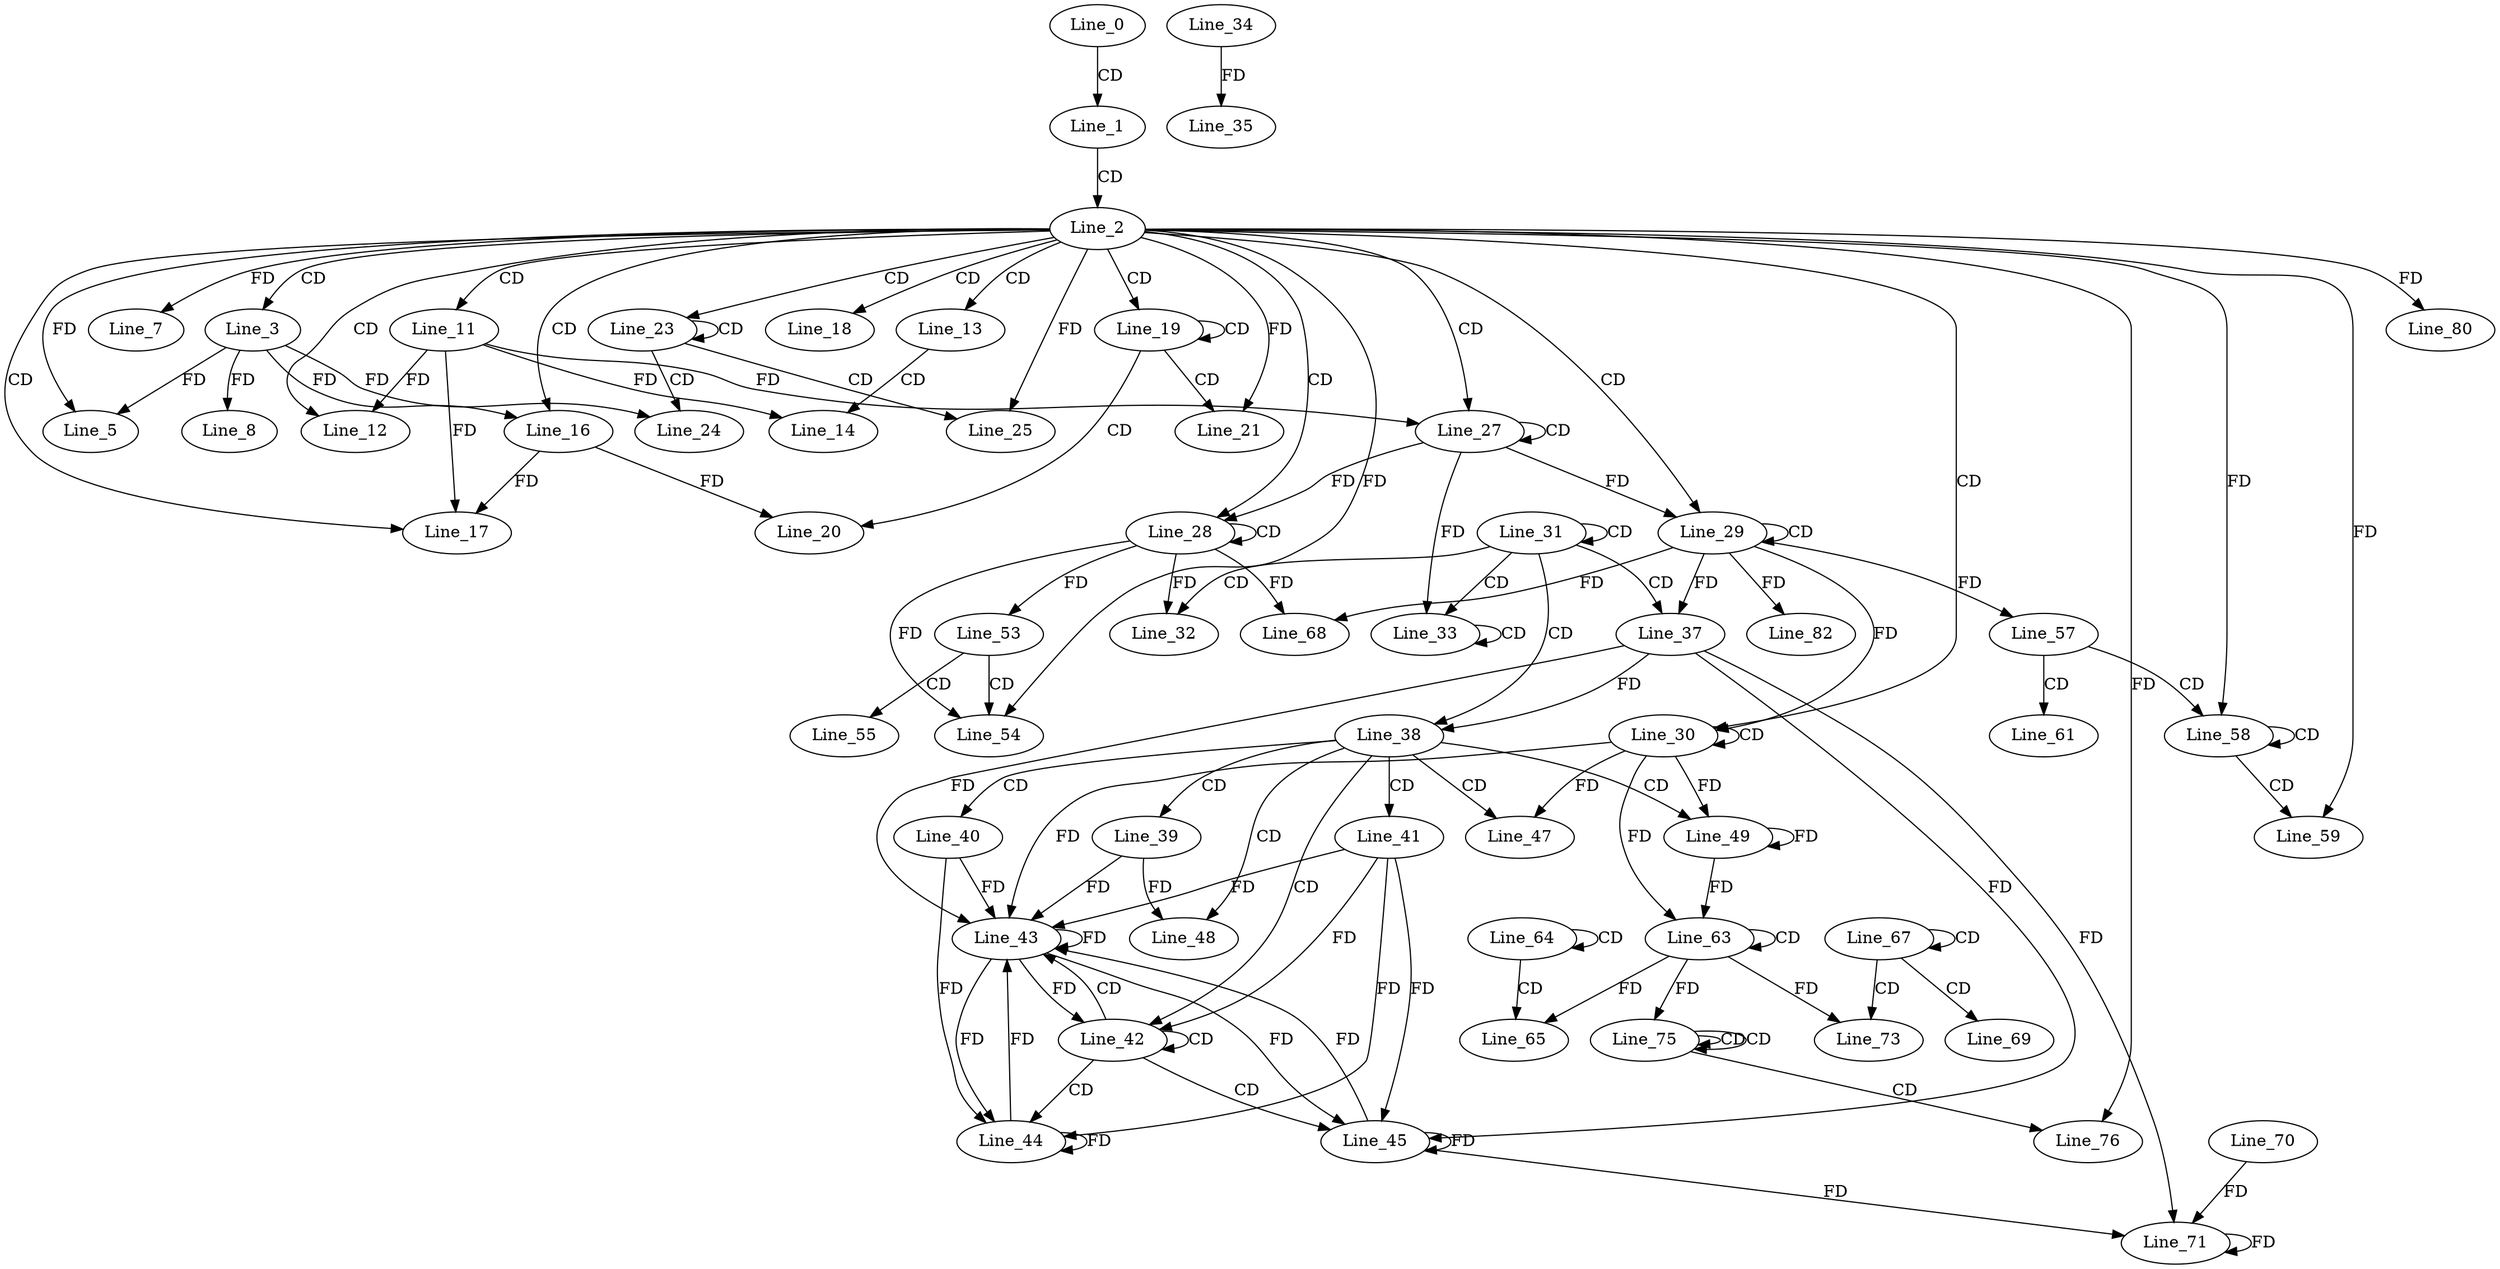 digraph G {
  Line_0;
  Line_1;
  Line_2;
  Line_3;
  Line_5;
  Line_7;
  Line_7;
  Line_8;
  Line_11;
  Line_12;
  Line_13;
  Line_14;
  Line_16;
  Line_16;
  Line_17;
  Line_18;
  Line_19;
  Line_19;
  Line_20;
  Line_20;
  Line_21;
  Line_21;
  Line_23;
  Line_23;
  Line_24;
  Line_24;
  Line_25;
  Line_27;
  Line_27;
  Line_28;
  Line_28;
  Line_29;
  Line_29;
  Line_30;
  Line_30;
  Line_31;
  Line_31;
  Line_32;
  Line_32;
  Line_33;
  Line_33;
  Line_34;
  Line_35;
  Line_37;
  Line_37;
  Line_38;
  Line_39;
  Line_40;
  Line_41;
  Line_42;
  Line_43;
  Line_43;
  Line_44;
  Line_45;
  Line_47;
  Line_48;
  Line_49;
  Line_53;
  Line_53;
  Line_54;
  Line_54;
  Line_54;
  Line_54;
  Line_55;
  Line_57;
  Line_57;
  Line_58;
  Line_58;
  Line_58;
  Line_58;
  Line_58;
  Line_59;
  Line_59;
  Line_61;
  Line_63;
  Line_63;
  Line_64;
  Line_64;
  Line_65;
  Line_67;
  Line_67;
  Line_68;
  Line_68;
  Line_69;
  Line_71;
  Line_70;
  Line_71;
  Line_71;
  Line_73;
  Line_73;
  Line_75;
  Line_75;
  Line_75;
  Line_76;
  Line_76;
  Line_80;
  Line_82;
  Line_0 -> Line_1 [ label="CD" ];
  Line_1 -> Line_2 [ label="CD" ];
  Line_2 -> Line_3 [ label="CD" ];
  Line_2 -> Line_5 [ label="FD" ];
  Line_3 -> Line_5 [ label="FD" ];
  Line_2 -> Line_7 [ label="FD" ];
  Line_3 -> Line_8 [ label="FD" ];
  Line_2 -> Line_11 [ label="CD" ];
  Line_2 -> Line_12 [ label="CD" ];
  Line_11 -> Line_12 [ label="FD" ];
  Line_2 -> Line_13 [ label="CD" ];
  Line_13 -> Line_14 [ label="CD" ];
  Line_11 -> Line_14 [ label="FD" ];
  Line_2 -> Line_16 [ label="CD" ];
  Line_3 -> Line_16 [ label="FD" ];
  Line_2 -> Line_17 [ label="CD" ];
  Line_11 -> Line_17 [ label="FD" ];
  Line_16 -> Line_17 [ label="FD" ];
  Line_2 -> Line_18 [ label="CD" ];
  Line_2 -> Line_19 [ label="CD" ];
  Line_19 -> Line_19 [ label="CD" ];
  Line_19 -> Line_20 [ label="CD" ];
  Line_16 -> Line_20 [ label="FD" ];
  Line_19 -> Line_21 [ label="CD" ];
  Line_2 -> Line_21 [ label="FD" ];
  Line_2 -> Line_23 [ label="CD" ];
  Line_23 -> Line_23 [ label="CD" ];
  Line_23 -> Line_24 [ label="CD" ];
  Line_3 -> Line_24 [ label="FD" ];
  Line_23 -> Line_25 [ label="CD" ];
  Line_2 -> Line_25 [ label="FD" ];
  Line_2 -> Line_27 [ label="CD" ];
  Line_27 -> Line_27 [ label="CD" ];
  Line_11 -> Line_27 [ label="FD" ];
  Line_2 -> Line_28 [ label="CD" ];
  Line_28 -> Line_28 [ label="CD" ];
  Line_27 -> Line_28 [ label="FD" ];
  Line_2 -> Line_29 [ label="CD" ];
  Line_29 -> Line_29 [ label="CD" ];
  Line_27 -> Line_29 [ label="FD" ];
  Line_2 -> Line_30 [ label="CD" ];
  Line_30 -> Line_30 [ label="CD" ];
  Line_29 -> Line_30 [ label="FD" ];
  Line_31 -> Line_31 [ label="CD" ];
  Line_31 -> Line_32 [ label="CD" ];
  Line_28 -> Line_32 [ label="FD" ];
  Line_31 -> Line_33 [ label="CD" ];
  Line_33 -> Line_33 [ label="CD" ];
  Line_27 -> Line_33 [ label="FD" ];
  Line_34 -> Line_35 [ label="FD" ];
  Line_31 -> Line_37 [ label="CD" ];
  Line_29 -> Line_37 [ label="FD" ];
  Line_31 -> Line_38 [ label="CD" ];
  Line_37 -> Line_38 [ label="FD" ];
  Line_38 -> Line_39 [ label="CD" ];
  Line_38 -> Line_40 [ label="CD" ];
  Line_38 -> Line_41 [ label="CD" ];
  Line_38 -> Line_42 [ label="CD" ];
  Line_42 -> Line_42 [ label="CD" ];
  Line_41 -> Line_42 [ label="FD" ];
  Line_42 -> Line_43 [ label="CD" ];
  Line_43 -> Line_43 [ label="FD" ];
  Line_41 -> Line_43 [ label="FD" ];
  Line_30 -> Line_43 [ label="FD" ];
  Line_39 -> Line_43 [ label="FD" ];
  Line_40 -> Line_43 [ label="FD" ];
  Line_37 -> Line_43 [ label="FD" ];
  Line_42 -> Line_44 [ label="CD" ];
  Line_44 -> Line_44 [ label="FD" ];
  Line_40 -> Line_44 [ label="FD" ];
  Line_43 -> Line_44 [ label="FD" ];
  Line_41 -> Line_44 [ label="FD" ];
  Line_42 -> Line_45 [ label="CD" ];
  Line_45 -> Line_45 [ label="FD" ];
  Line_37 -> Line_45 [ label="FD" ];
  Line_43 -> Line_45 [ label="FD" ];
  Line_41 -> Line_45 [ label="FD" ];
  Line_38 -> Line_47 [ label="CD" ];
  Line_30 -> Line_47 [ label="FD" ];
  Line_38 -> Line_48 [ label="CD" ];
  Line_39 -> Line_48 [ label="FD" ];
  Line_38 -> Line_49 [ label="CD" ];
  Line_30 -> Line_49 [ label="FD" ];
  Line_49 -> Line_49 [ label="FD" ];
  Line_28 -> Line_53 [ label="FD" ];
  Line_53 -> Line_54 [ label="CD" ];
  Line_2 -> Line_54 [ label="FD" ];
  Line_28 -> Line_54 [ label="FD" ];
  Line_53 -> Line_55 [ label="CD" ];
  Line_29 -> Line_57 [ label="FD" ];
  Line_57 -> Line_58 [ label="CD" ];
  Line_2 -> Line_58 [ label="FD" ];
  Line_58 -> Line_58 [ label="CD" ];
  Line_58 -> Line_59 [ label="CD" ];
  Line_2 -> Line_59 [ label="FD" ];
  Line_57 -> Line_61 [ label="CD" ];
  Line_63 -> Line_63 [ label="CD" ];
  Line_30 -> Line_63 [ label="FD" ];
  Line_49 -> Line_63 [ label="FD" ];
  Line_64 -> Line_64 [ label="CD" ];
  Line_64 -> Line_65 [ label="CD" ];
  Line_63 -> Line_65 [ label="FD" ];
  Line_67 -> Line_67 [ label="CD" ];
  Line_29 -> Line_68 [ label="FD" ];
  Line_28 -> Line_68 [ label="FD" ];
  Line_67 -> Line_69 [ label="CD" ];
  Line_45 -> Line_71 [ label="FD" ];
  Line_37 -> Line_71 [ label="FD" ];
  Line_71 -> Line_71 [ label="FD" ];
  Line_70 -> Line_71 [ label="FD" ];
  Line_67 -> Line_73 [ label="CD" ];
  Line_63 -> Line_73 [ label="FD" ];
  Line_75 -> Line_75 [ label="CD" ];
  Line_75 -> Line_75 [ label="CD" ];
  Line_63 -> Line_75 [ label="FD" ];
  Line_75 -> Line_76 [ label="CD" ];
  Line_2 -> Line_76 [ label="FD" ];
  Line_2 -> Line_80 [ label="FD" ];
  Line_29 -> Line_82 [ label="FD" ];
  Line_43 -> Line_42 [ label="FD" ];
  Line_44 -> Line_43 [ label="FD" ];
  Line_45 -> Line_43 [ label="FD" ];
}

